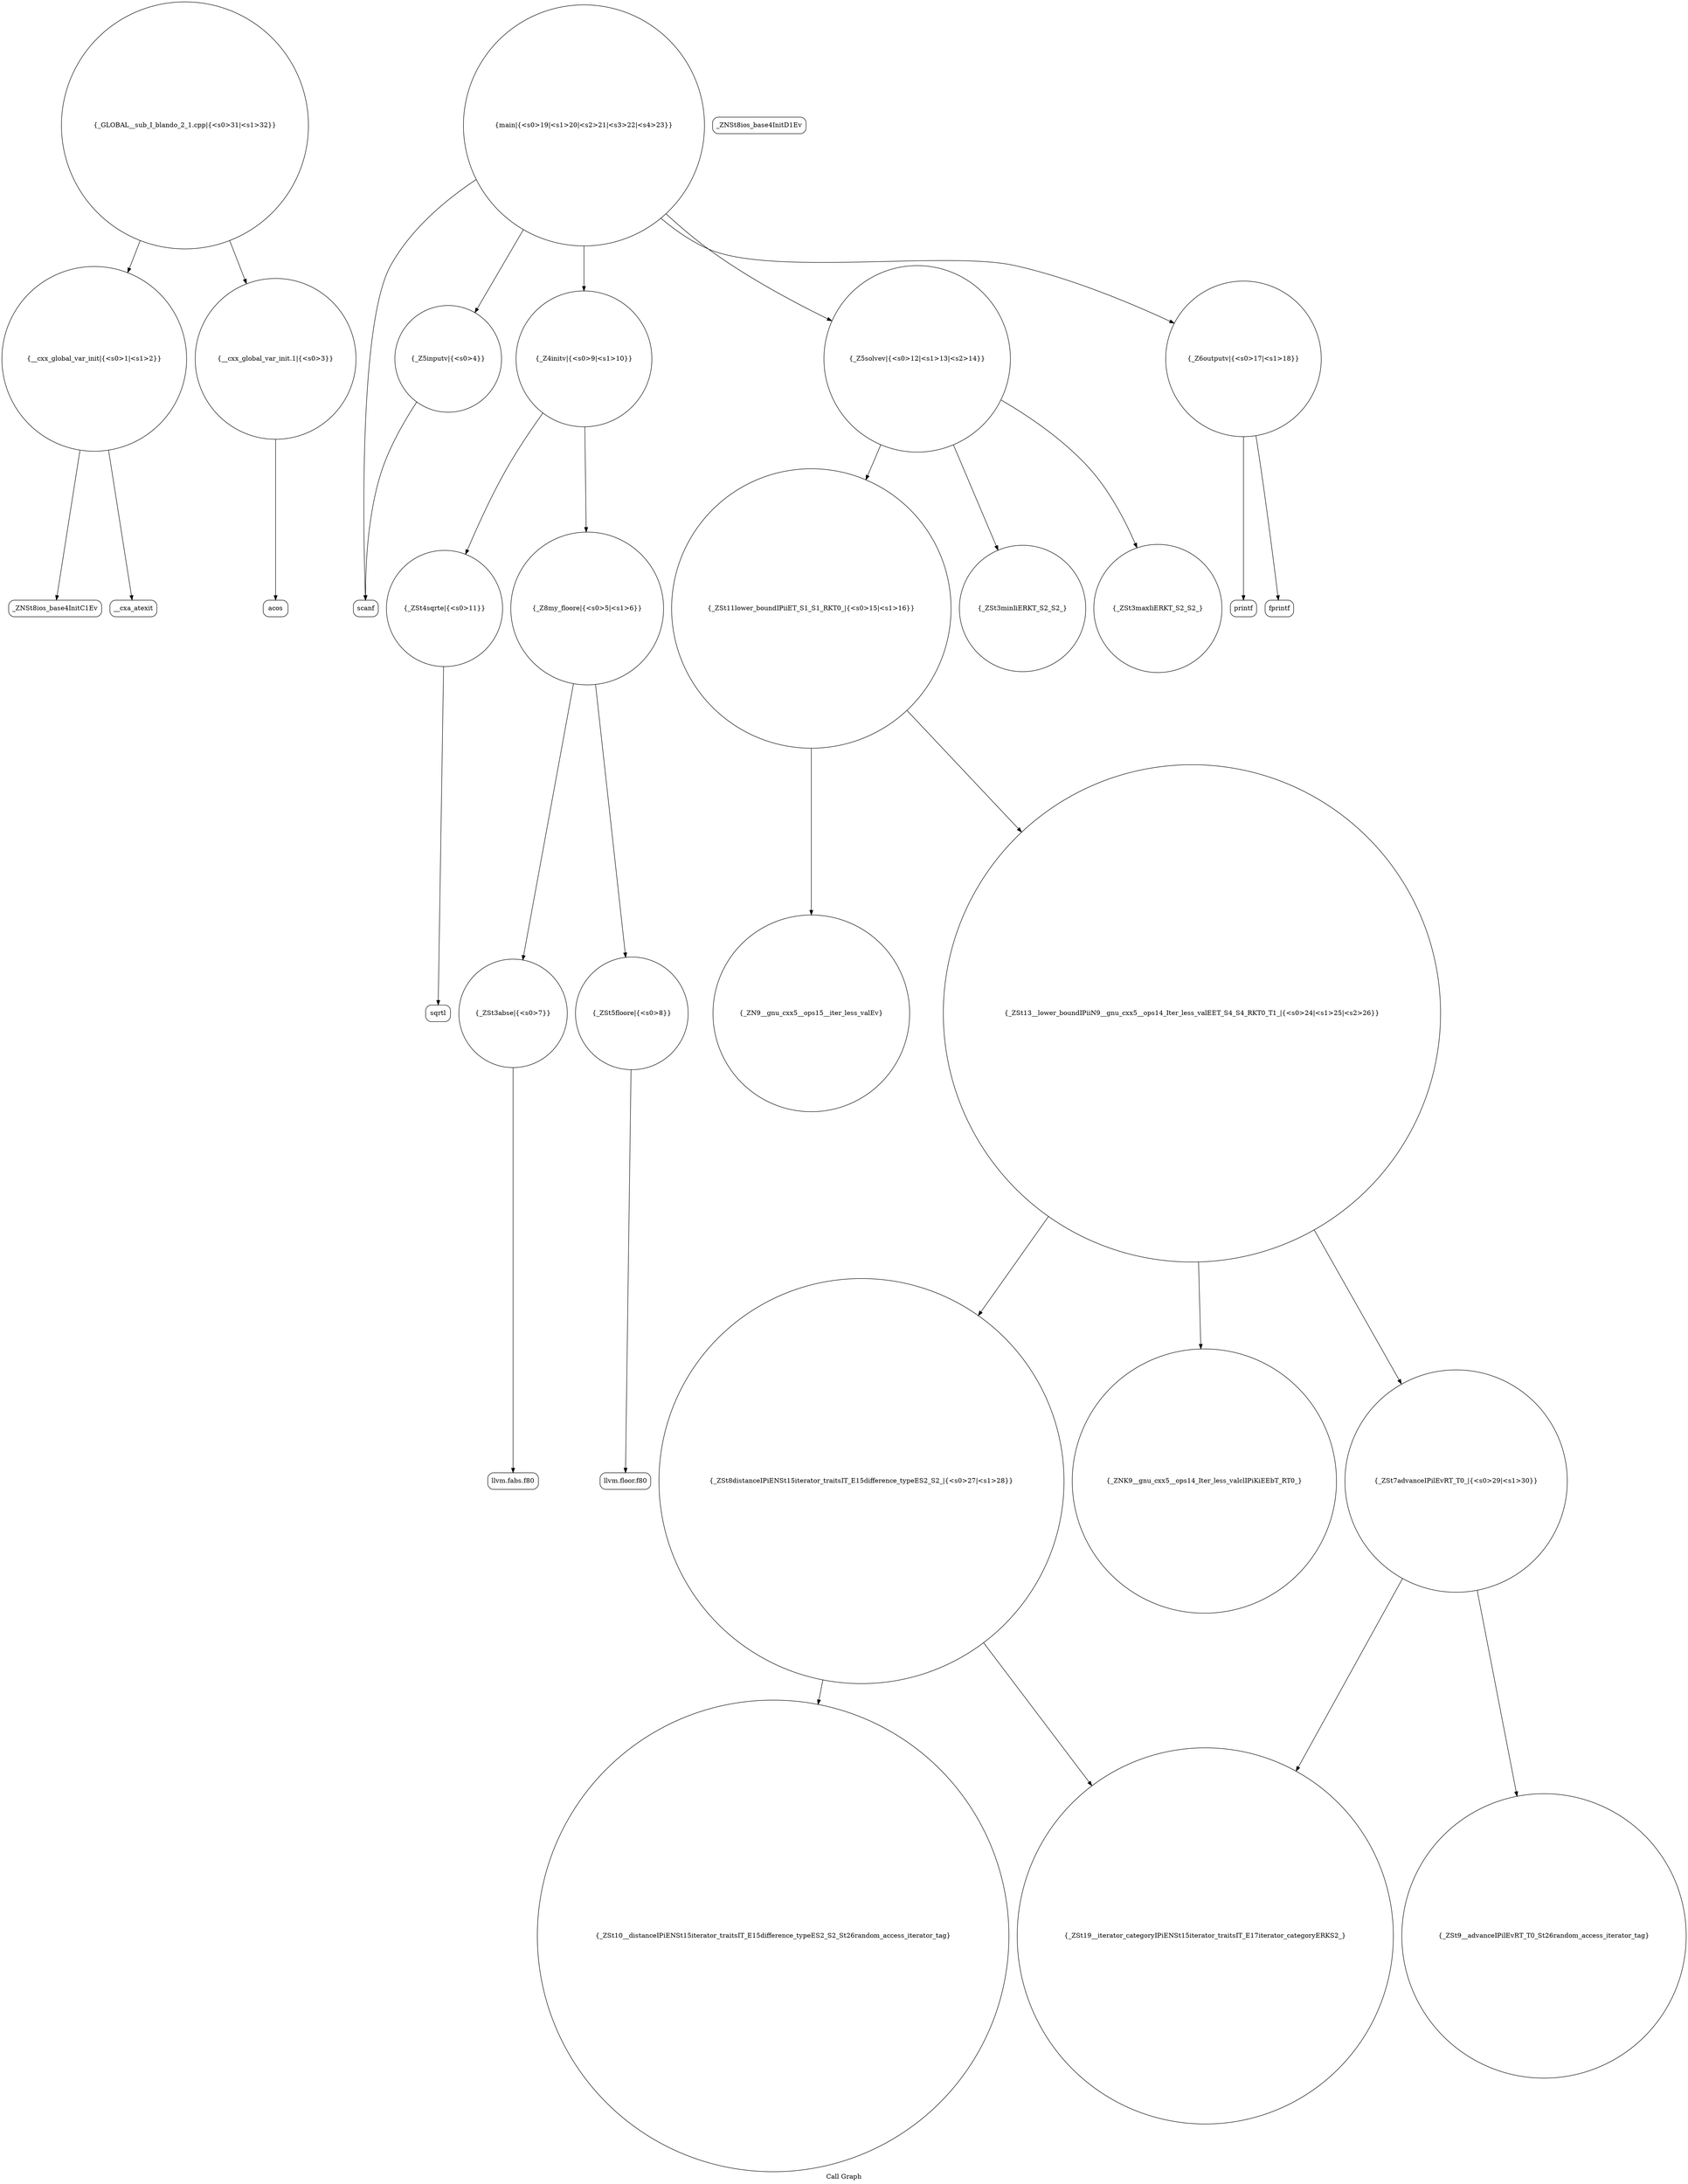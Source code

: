 digraph "Call Graph" {
	label="Call Graph";

	Node0x556a41b79cc0 [shape=record,shape=circle,label="{__cxx_global_var_init|{<s0>1|<s1>2}}"];
	Node0x556a41b79cc0:s0 -> Node0x556a41b7a150[color=black];
	Node0x556a41b79cc0:s1 -> Node0x556a41b7a250[color=black];
	Node0x556a41b7add0 [shape=record,shape=circle,label="{_ZSt8distanceIPiENSt15iterator_traitsIT_E15difference_typeES2_S2_|{<s0>27|<s1>28}}"];
	Node0x556a41b7add0:s0 -> Node0x556a41b7afd0[color=black];
	Node0x556a41b7add0:s1 -> Node0x556a41b7af50[color=black];
	Node0x556a41b7a450 [shape=record,shape=Mrecord,label="{scanf}"];
	Node0x556a41b7a7d0 [shape=record,shape=circle,label="{_ZSt11lower_boundIPiiET_S1_S1_RKT0_|{<s0>15|<s1>16}}"];
	Node0x556a41b7a7d0:s0 -> Node0x556a41b7ad50[color=black];
	Node0x556a41b7a7d0:s1 -> Node0x556a41b7acd0[color=black];
	Node0x556a41b7ab50 [shape=record,shape=Mrecord,label="{llvm.fabs.f80}"];
	Node0x556a41b7a1d0 [shape=record,shape=Mrecord,label="{_ZNSt8ios_base4InitD1Ev}"];
	Node0x556a41b7aed0 [shape=record,shape=circle,label="{_ZNK9__gnu_cxx5__ops14_Iter_less_valclIPiKiEEbT_RT0_}"];
	Node0x556a41b7a550 [shape=record,shape=circle,label="{_ZSt3abse|{<s0>7}}"];
	Node0x556a41b7a550:s0 -> Node0x556a41b7ab50[color=black];
	Node0x556a41b7a8d0 [shape=record,shape=circle,label="{_ZSt3minIiERKT_S2_S2_}"];
	Node0x556a41b7ac50 [shape=record,shape=Mrecord,label="{sqrtl}"];
	Node0x556a41b7a2d0 [shape=record,shape=circle,label="{__cxx_global_var_init.1|{<s0>3}}"];
	Node0x556a41b7a2d0:s0 -> Node0x556a41b7a350[color=black];
	Node0x556a41b7afd0 [shape=record,shape=circle,label="{_ZSt19__iterator_categoryIPiENSt15iterator_traitsIT_E17iterator_categoryERKS2_}"];
	Node0x556a41b7a650 [shape=record,shape=circle,label="{_Z4initv|{<s0>9|<s1>10}}"];
	Node0x556a41b7a650:s0 -> Node0x556a41b7a6d0[color=black];
	Node0x556a41b7a650:s1 -> Node0x556a41b7a4d0[color=black];
	Node0x556a41b7a9d0 [shape=record,shape=Mrecord,label="{printf}"];
	Node0x556a41b7ad50 [shape=record,shape=circle,label="{_ZN9__gnu_cxx5__ops15__iter_less_valEv}"];
	Node0x556a41b7a3d0 [shape=record,shape=circle,label="{_Z5inputv|{<s0>4}}"];
	Node0x556a41b7a3d0:s0 -> Node0x556a41b7a450[color=black];
	Node0x556a41b7b0d0 [shape=record,shape=circle,label="{_GLOBAL__sub_I_blando_2_1.cpp|{<s0>31|<s1>32}}"];
	Node0x556a41b7b0d0:s0 -> Node0x556a41b79cc0[color=black];
	Node0x556a41b7b0d0:s1 -> Node0x556a41b7a2d0[color=black];
	Node0x556a41b7a750 [shape=record,shape=circle,label="{_Z5solvev|{<s0>12|<s1>13|<s2>14}}"];
	Node0x556a41b7a750:s0 -> Node0x556a41b7a7d0[color=black];
	Node0x556a41b7a750:s1 -> Node0x556a41b7a850[color=black];
	Node0x556a41b7a750:s2 -> Node0x556a41b7a8d0[color=black];
	Node0x556a41b7aad0 [shape=record,shape=circle,label="{main|{<s0>19|<s1>20|<s2>21|<s3>22|<s4>23}}"];
	Node0x556a41b7aad0:s0 -> Node0x556a41b7a650[color=black];
	Node0x556a41b7aad0:s1 -> Node0x556a41b7a450[color=black];
	Node0x556a41b7aad0:s2 -> Node0x556a41b7a3d0[color=black];
	Node0x556a41b7aad0:s3 -> Node0x556a41b7a750[color=black];
	Node0x556a41b7aad0:s4 -> Node0x556a41b7a950[color=black];
	Node0x556a41b7a150 [shape=record,shape=Mrecord,label="{_ZNSt8ios_base4InitC1Ev}"];
	Node0x556a41b7ae50 [shape=record,shape=circle,label="{_ZSt7advanceIPilEvRT_T0_|{<s0>29|<s1>30}}"];
	Node0x556a41b7ae50:s0 -> Node0x556a41b7afd0[color=black];
	Node0x556a41b7ae50:s1 -> Node0x556a41b7b050[color=black];
	Node0x556a41b7a4d0 [shape=record,shape=circle,label="{_Z8my_floore|{<s0>5|<s1>6}}"];
	Node0x556a41b7a4d0:s0 -> Node0x556a41b7a550[color=black];
	Node0x556a41b7a4d0:s1 -> Node0x556a41b7a5d0[color=black];
	Node0x556a41b7a850 [shape=record,shape=circle,label="{_ZSt3maxIiERKT_S2_S2_}"];
	Node0x556a41b7abd0 [shape=record,shape=Mrecord,label="{llvm.floor.f80}"];
	Node0x556a41b7a250 [shape=record,shape=Mrecord,label="{__cxa_atexit}"];
	Node0x556a41b7af50 [shape=record,shape=circle,label="{_ZSt10__distanceIPiENSt15iterator_traitsIT_E15difference_typeES2_S2_St26random_access_iterator_tag}"];
	Node0x556a41b7a5d0 [shape=record,shape=circle,label="{_ZSt5floore|{<s0>8}}"];
	Node0x556a41b7a5d0:s0 -> Node0x556a41b7abd0[color=black];
	Node0x556a41b7a950 [shape=record,shape=circle,label="{_Z6outputv|{<s0>17|<s1>18}}"];
	Node0x556a41b7a950:s0 -> Node0x556a41b7a9d0[color=black];
	Node0x556a41b7a950:s1 -> Node0x556a41b7aa50[color=black];
	Node0x556a41b7acd0 [shape=record,shape=circle,label="{_ZSt13__lower_boundIPiiN9__gnu_cxx5__ops14_Iter_less_valEET_S4_S4_RKT0_T1_|{<s0>24|<s1>25|<s2>26}}"];
	Node0x556a41b7acd0:s0 -> Node0x556a41b7add0[color=black];
	Node0x556a41b7acd0:s1 -> Node0x556a41b7ae50[color=black];
	Node0x556a41b7acd0:s2 -> Node0x556a41b7aed0[color=black];
	Node0x556a41b7a350 [shape=record,shape=Mrecord,label="{acos}"];
	Node0x556a41b7b050 [shape=record,shape=circle,label="{_ZSt9__advanceIPilEvRT_T0_St26random_access_iterator_tag}"];
	Node0x556a41b7a6d0 [shape=record,shape=circle,label="{_ZSt4sqrte|{<s0>11}}"];
	Node0x556a41b7a6d0:s0 -> Node0x556a41b7ac50[color=black];
	Node0x556a41b7aa50 [shape=record,shape=Mrecord,label="{fprintf}"];
}
